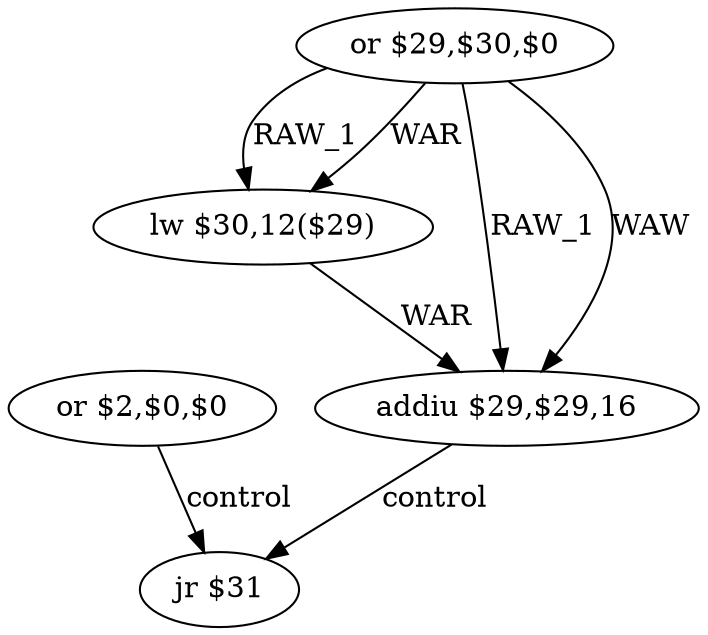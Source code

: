 digraph G1 {
node [shape = ellipse];
i0 [label = "or $2,$0,$0"] ;
i0 ->  i4 [label= "control"];
i4 [label = "jr $31"] ;
i1 [label = "or $29,$30,$0"] ;
i1 ->  i2 [label= "RAW_1"];
i1 ->  i2 [label= "WAR"];
i1 ->  i3 [label= "RAW_1"];
i1 ->  i3 [label= "WAW"];
i2 [label = "lw $30,12($29)"] ;
i2 ->  i3 [label= "WAR"];
i3 [label = "addiu $29,$29,16"] ;
i3 ->  i4 [label= "control"];
}

